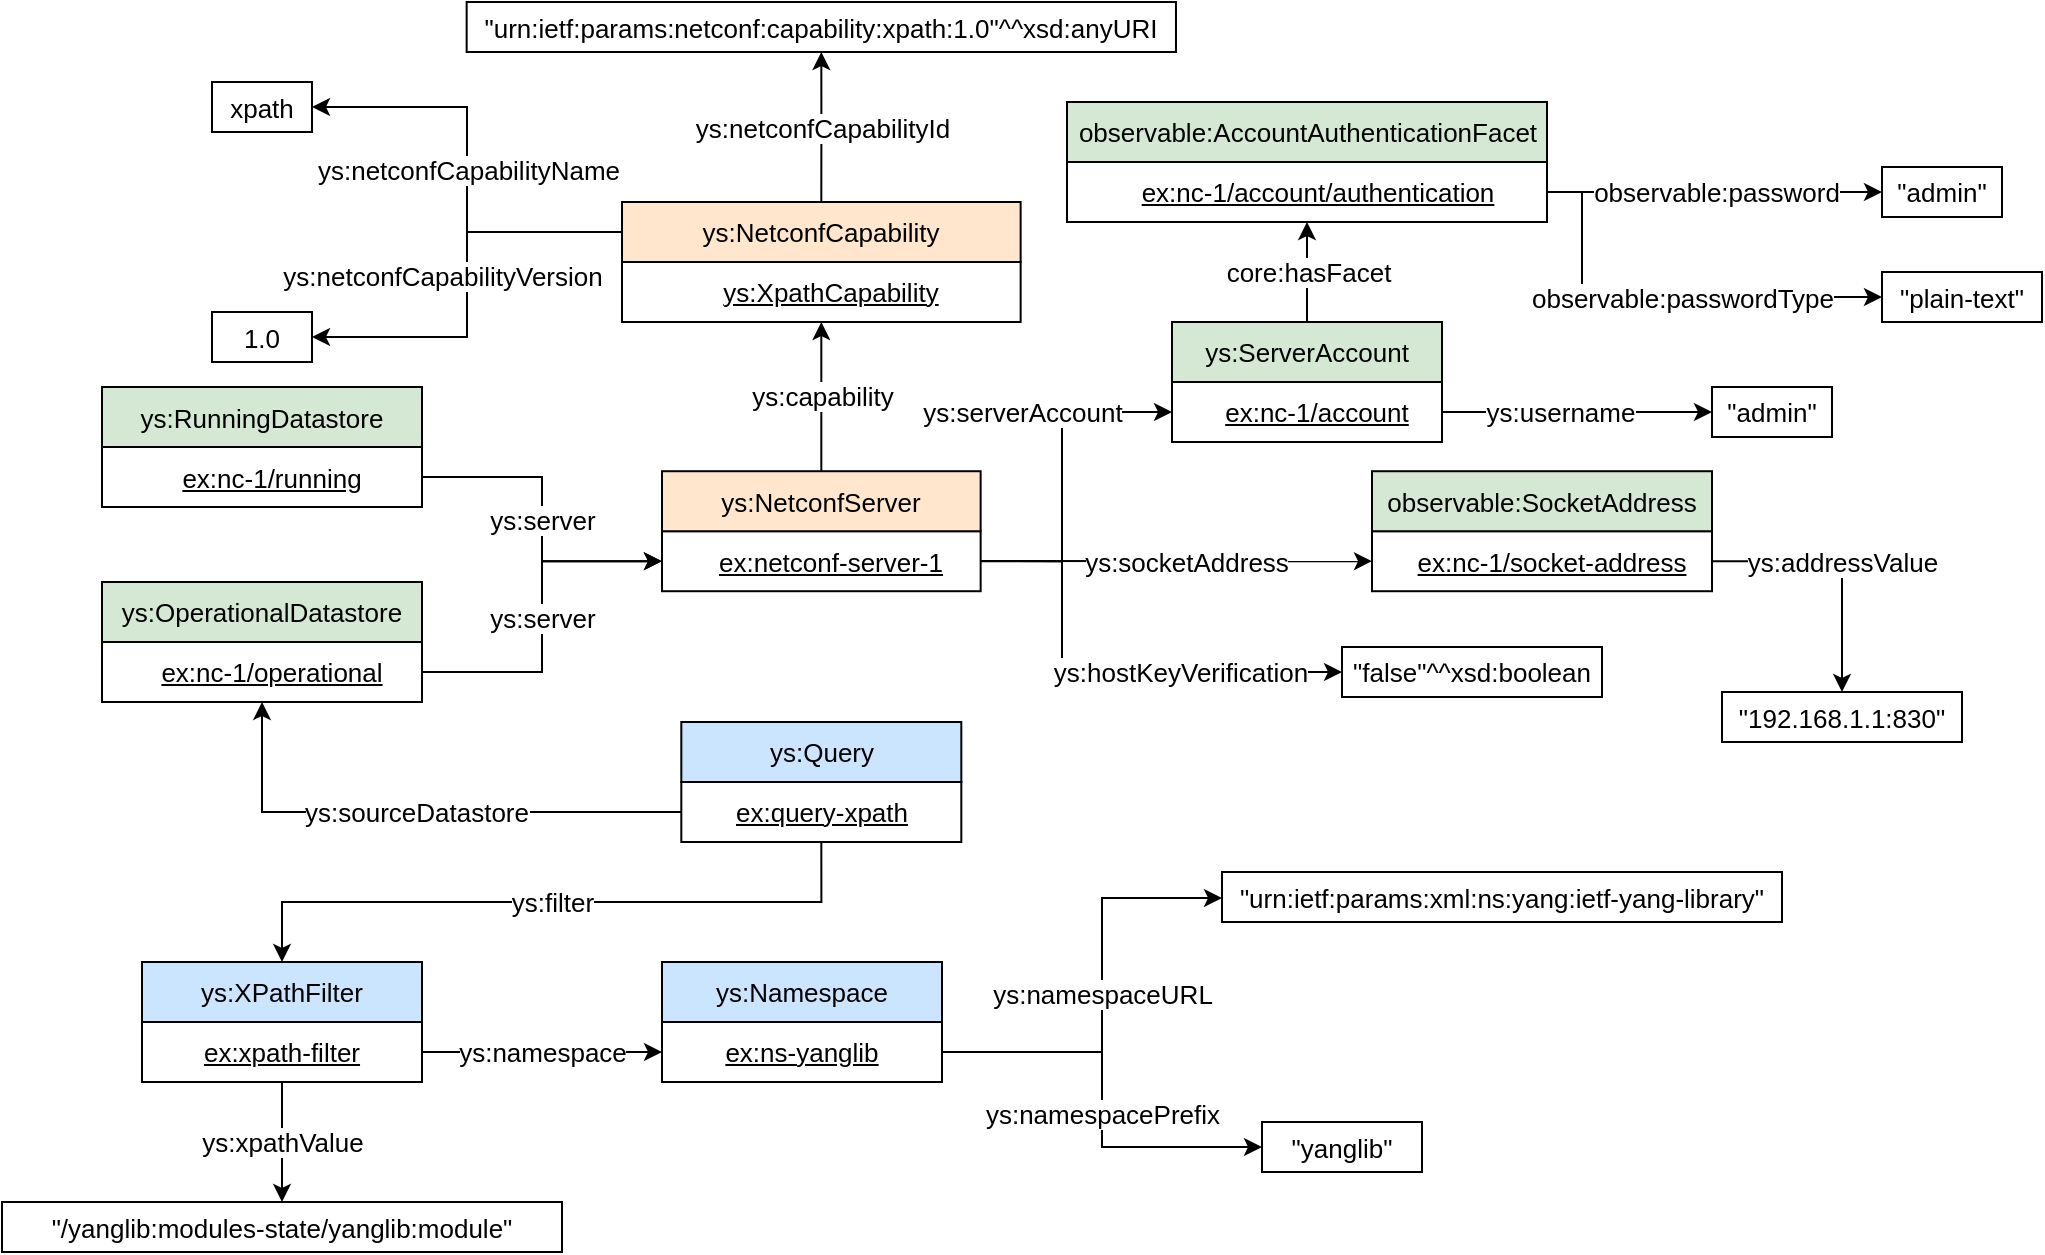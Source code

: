 <mxfile version="26.0.4">
  <diagram id="pzp2v1ahhBAfOaCNUCo-" name="ontology">
    <mxGraphModel dx="954" dy="620" grid="1" gridSize="10" guides="1" tooltips="1" connect="1" arrows="1" fold="1" page="1" pageScale="1" pageWidth="850" pageHeight="1100" math="0" shadow="0">
      <root>
        <mxCell id="0" />
        <mxCell id="1" parent="0" />
        <mxCell id="B6bujYKnu-jf7jByS25X-4" value="ys:socketAddress" style="rounded=0;orthogonalLoop=1;jettySize=auto;html=1;entryX=0;entryY=0.5;entryDx=0;entryDy=0;fontSize=13;spacing=0;strokeColor=#000000;" parent="1" source="B6bujYKnu-jf7jByS25X-1" target="uriCXB63IyaL9OVnKmB8-1" edge="1">
          <mxGeometry x="0.055" relative="1" as="geometry">
            <mxPoint as="offset" />
          </mxGeometry>
        </mxCell>
        <mxCell id="B6bujYKnu-jf7jByS25X-11" value="ys:hostKeyVerification" style="edgeStyle=orthogonalEdgeStyle;rounded=0;orthogonalLoop=1;jettySize=auto;html=1;entryX=0;entryY=0.5;entryDx=0;entryDy=0;fontSize=13;spacing=0;strokeColor=#000000;" parent="1" source="B6bujYKnu-jf7jByS25X-1" target="B6bujYKnu-jf7jByS25X-10" edge="1">
          <mxGeometry x="0.315" relative="1" as="geometry">
            <Array as="points">
              <mxPoint x="930" y="370" />
              <mxPoint x="930" y="425" />
            </Array>
            <mxPoint as="offset" />
          </mxGeometry>
        </mxCell>
        <mxCell id="B6bujYKnu-jf7jByS25X-16" value="ys:server" style="edgeStyle=orthogonalEdgeStyle;rounded=0;orthogonalLoop=1;jettySize=auto;html=1;fontSize=13;spacing=0;strokeColor=#000000;exitX=1;exitY=0.5;exitDx=0;exitDy=0;entryX=0;entryY=0.5;entryDx=0;entryDy=0;" parent="1" source="B6bujYKnu-jf7jByS25X-14" target="B6bujYKnu-jf7jByS25X-1" edge="1">
          <mxGeometry relative="1" as="geometry" />
        </mxCell>
        <mxCell id="dWB66sfnX-RvB3R23JIL-3" value="ys:serverAccount" style="edgeStyle=orthogonalEdgeStyle;rounded=0;orthogonalLoop=1;jettySize=auto;html=1;exitX=1;exitY=0.5;exitDx=0;exitDy=0;entryX=0;entryY=0.5;entryDx=0;entryDy=0;strokeColor=#000000;align=center;verticalAlign=middle;spacing=0;fontFamily=Helvetica;fontSize=13;fontColor=default;labelBackgroundColor=default;endArrow=classic;" parent="1" source="B6bujYKnu-jf7jByS25X-1" target="dWB66sfnX-RvB3R23JIL-1" edge="1">
          <mxGeometry x="0.472" y="30" relative="1" as="geometry">
            <Array as="points">
              <mxPoint x="930" y="370" />
              <mxPoint x="930" y="295" />
            </Array>
            <mxPoint x="-30" y="30" as="offset" />
          </mxGeometry>
        </mxCell>
        <mxCell id="B6bujYKnu-jf7jByS25X-1" value="&lt;div style=&quot;font-size: 13px;&quot;&gt;&lt;u style=&quot;font-size: 13px;&quot;&gt;ex:netconf-server-1&lt;/u&gt;&lt;/div&gt;" style="rounded=0;whiteSpace=wrap;html=1;snapToPoint=1;points=[[0.1,0],[0.2,0],[0.3,0],[0.4,0],[0.5,0],[0.6,0],[0.7,0],[0.8,0],[0.9,0],[0,0.1],[0,0.3],[0,0.5],[0,0.7],[0,0.9],[0.1,1],[0.2,1],[0.3,1],[0.4,1],[0.5,1],[0.6,1],[0.7,1],[0.8,1],[0.9,1],[1,0.1],[1,0.3],[1,0.5],[1,0.7],[1,0.9]];align=center;spacingLeft=10;fontSize=13;spacing=0;strokeColor=#000000;" parent="1" vertex="1">
          <mxGeometry x="730" y="354.61" width="159.32" height="30" as="geometry" />
        </mxCell>
        <mxCell id="B6bujYKnu-jf7jByS25X-20" value="ys:capability" style="edgeStyle=orthogonalEdgeStyle;rounded=0;orthogonalLoop=1;jettySize=auto;html=1;exitX=0.5;exitY=0;exitDx=0;exitDy=0;entryX=0.5;entryY=1;entryDx=0;entryDy=0;fontSize=13;spacing=0;strokeColor=#000000;" parent="1" source="B6bujYKnu-jf7jByS25X-2" target="B6bujYKnu-jf7jByS25X-18" edge="1">
          <mxGeometry relative="1" as="geometry" />
        </mxCell>
        <mxCell id="B6bujYKnu-jf7jByS25X-2" value="ys:NetconfServer" style="rounded=0;whiteSpace=wrap;html=1;snapToPoint=1;points=[[0.1,0],[0.2,0],[0.3,0],[0.4,0],[0.5,0],[0.6,0],[0.7,0],[0.8,0],[0.9,0],[0,0.1],[0,0.3],[0,0.5],[0,0.7],[0,0.9],[0.1,1],[0.2,1],[0.3,1],[0.4,1],[0.5,1],[0.6,1],[0.7,1],[0.8,1],[0.9,1],[1,0.1],[1,0.3],[1,0.5],[1,0.7],[1,0.9]];fillColor=#FFE6CC;strokeColor=#000000;fontSize=13;spacing=0;align=center;verticalAlign=middle;fontFamily=Helvetica;fontColor=default;" parent="1" vertex="1">
          <mxGeometry x="730" y="324.61" width="159.32" height="30" as="geometry" />
        </mxCell>
        <mxCell id="B6bujYKnu-jf7jByS25X-3" value="&quot;192.168.1.1:830&quot;" style="rounded=0;whiteSpace=wrap;html=1;strokeWidth=1;fontStyle=0;fontSize=13;verticalAlign=middle;spacing=0;strokeColor=#000000;" parent="1" vertex="1">
          <mxGeometry x="1260" y="435" width="120" height="25" as="geometry" />
        </mxCell>
        <mxCell id="B6bujYKnu-jf7jByS25X-5" value="&quot;admin&quot;" style="rounded=0;whiteSpace=wrap;html=1;strokeWidth=1;fontStyle=0;fontSize=13;verticalAlign=middle;spacing=0;strokeColor=#000000;" parent="1" vertex="1">
          <mxGeometry x="1255" y="282.5" width="60" height="25" as="geometry" />
        </mxCell>
        <mxCell id="B6bujYKnu-jf7jByS25X-6" value="&quot;admin&quot;" style="rounded=0;whiteSpace=wrap;html=1;strokeWidth=1;fontStyle=0;fontSize=13;verticalAlign=middle;spacing=0;strokeColor=#000000;" parent="1" vertex="1">
          <mxGeometry x="1340" y="172.5" width="60" height="25" as="geometry" />
        </mxCell>
        <mxCell id="B6bujYKnu-jf7jByS25X-7" value="ys:username" style="rounded=0;orthogonalLoop=1;jettySize=auto;html=1;entryX=0;entryY=0.5;entryDx=0;entryDy=0;fontSize=13;exitX=1;exitY=0.5;exitDx=0;exitDy=0;spacing=0;strokeColor=#000000;" parent="1" source="dWB66sfnX-RvB3R23JIL-1" target="B6bujYKnu-jf7jByS25X-5" edge="1">
          <mxGeometry x="-0.124" relative="1" as="geometry">
            <mxPoint x="954" y="440" as="sourcePoint" />
            <mxPoint x="1065" y="393" as="targetPoint" />
            <mxPoint as="offset" />
          </mxGeometry>
        </mxCell>
        <mxCell id="B6bujYKnu-jf7jByS25X-10" value="&quot;false&quot;^^xsd:boolean" style="rounded=0;whiteSpace=wrap;html=1;strokeWidth=1;fontStyle=0;fontSize=13;verticalAlign=middle;spacing=0;strokeColor=#000000;" parent="1" vertex="1">
          <mxGeometry x="1070" y="412.5" width="130" height="25" as="geometry" />
        </mxCell>
        <mxCell id="qInr_ThG9oib2oFg_vFI-1" value="&lt;span style=&quot;font-size: 13px;&quot;&gt;ys:server&lt;/span&gt;" style="edgeStyle=orthogonalEdgeStyle;rounded=0;orthogonalLoop=1;jettySize=auto;html=1;exitX=1;exitY=0.5;exitDx=0;exitDy=0;entryX=0;entryY=0.5;entryDx=0;entryDy=0;" parent="1" source="B6bujYKnu-jf7jByS25X-12" target="B6bujYKnu-jf7jByS25X-1" edge="1">
          <mxGeometry relative="1" as="geometry" />
        </mxCell>
        <mxCell id="B6bujYKnu-jf7jByS25X-12" value="&lt;div style=&quot;font-size: 13px;&quot;&gt;&lt;u style=&quot;font-size: 13px;&quot;&gt;ex:nc-1/running&lt;/u&gt;&lt;/div&gt;" style="rounded=0;whiteSpace=wrap;html=1;snapToPoint=1;points=[[0.1,0],[0.2,0],[0.3,0],[0.4,0],[0.5,0],[0.6,0],[0.7,0],[0.8,0],[0.9,0],[0,0.1],[0,0.3],[0,0.5],[0,0.7],[0,0.9],[0.1,1],[0.2,1],[0.3,1],[0.4,1],[0.5,1],[0.6,1],[0.7,1],[0.8,1],[0.9,1],[1,0.1],[1,0.3],[1,0.5],[1,0.7],[1,0.9]];align=center;spacingLeft=10;fontSize=13;spacing=0;strokeColor=#000000;" parent="1" vertex="1">
          <mxGeometry x="450" y="312.5" width="160" height="30" as="geometry" />
        </mxCell>
        <mxCell id="B6bujYKnu-jf7jByS25X-13" value="ys:RunningDatastore" style="rounded=0;whiteSpace=wrap;html=1;snapToPoint=1;points=[[0.1,0],[0.2,0],[0.3,0],[0.4,0],[0.5,0],[0.6,0],[0.7,0],[0.8,0],[0.9,0],[0,0.1],[0,0.3],[0,0.5],[0,0.7],[0,0.9],[0.1,1],[0.2,1],[0.3,1],[0.4,1],[0.5,1],[0.6,1],[0.7,1],[0.8,1],[0.9,1],[1,0.1],[1,0.3],[1,0.5],[1,0.7],[1,0.9]];fillColor=#d5e8d4;strokeColor=#000000;fontSize=13;spacing=0;" parent="1" vertex="1">
          <mxGeometry x="450" y="282.5" width="160" height="30" as="geometry" />
        </mxCell>
        <mxCell id="B6bujYKnu-jf7jByS25X-14" value="&lt;div style=&quot;font-size: 13px;&quot;&gt;&lt;u style=&quot;font-size: 13px;&quot;&gt;ex:nc-1/operational&lt;/u&gt;&lt;/div&gt;" style="rounded=0;whiteSpace=wrap;html=1;snapToPoint=1;points=[[0.1,0],[0.2,0],[0.3,0],[0.4,0],[0.5,0],[0.6,0],[0.7,0],[0.8,0],[0.9,0],[0,0.1],[0,0.3],[0,0.5],[0,0.7],[0,0.9],[0.1,1],[0.2,1],[0.3,1],[0.4,1],[0.5,1],[0.6,1],[0.7,1],[0.8,1],[0.9,1],[1,0.1],[1,0.3],[1,0.5],[1,0.7],[1,0.9]];align=center;spacingLeft=10;fontSize=13;spacing=0;strokeColor=#000000;" parent="1" vertex="1">
          <mxGeometry x="450" y="410" width="160" height="30" as="geometry" />
        </mxCell>
        <mxCell id="B6bujYKnu-jf7jByS25X-15" value="ys:OperationalDatastore" style="rounded=0;whiteSpace=wrap;html=1;snapToPoint=1;points=[[0.1,0],[0.2,0],[0.3,0],[0.4,0],[0.5,0],[0.6,0],[0.7,0],[0.8,0],[0.9,0],[0,0.1],[0,0.3],[0,0.5],[0,0.7],[0,0.9],[0.1,1],[0.2,1],[0.3,1],[0.4,1],[0.5,1],[0.6,1],[0.7,1],[0.8,1],[0.9,1],[1,0.1],[1,0.3],[1,0.5],[1,0.7],[1,0.9]];fillColor=#d5e8d4;strokeColor=#000000;fontSize=13;spacing=0;" parent="1" vertex="1">
          <mxGeometry x="450" y="380" width="160" height="30" as="geometry" />
        </mxCell>
        <mxCell id="B6bujYKnu-jf7jByS25X-18" value="&lt;div style=&quot;font-size: 13px;&quot;&gt;&lt;u style=&quot;font-size: 13px;&quot;&gt;ys:XpathCapability&lt;/u&gt;&lt;/div&gt;" style="rounded=0;whiteSpace=wrap;html=1;snapToPoint=1;points=[[0.1,0],[0.2,0],[0.3,0],[0.4,0],[0.5,0],[0.6,0],[0.7,0],[0.8,0],[0.9,0],[0,0.1],[0,0.3],[0,0.5],[0,0.7],[0,0.9],[0.1,1],[0.2,1],[0.3,1],[0.4,1],[0.5,1],[0.6,1],[0.7,1],[0.8,1],[0.9,1],[1,0.1],[1,0.3],[1,0.5],[1,0.7],[1,0.9]];align=center;spacingLeft=10;fontSize=13;spacing=0;strokeColor=#000000;" parent="1" vertex="1">
          <mxGeometry x="710" y="220" width="199.32" height="30" as="geometry" />
        </mxCell>
        <mxCell id="qInr_ThG9oib2oFg_vFI-3" value="ys:netconfCapabilityId" style="edgeStyle=orthogonalEdgeStyle;rounded=0;orthogonalLoop=1;jettySize=auto;html=1;exitX=0.5;exitY=0;exitDx=0;exitDy=0;entryX=0.5;entryY=1;entryDx=0;entryDy=0;strokeColor=#000000;align=center;verticalAlign=middle;spacing=0;fontFamily=Helvetica;fontSize=13;fontColor=default;labelBackgroundColor=default;endArrow=classic;" parent="1" source="B6bujYKnu-jf7jByS25X-19" target="qInr_ThG9oib2oFg_vFI-2" edge="1">
          <mxGeometry relative="1" as="geometry" />
        </mxCell>
        <mxCell id="pSPezxkF1Uq7zhd8E0Lf-3" value="ys:netconfCapabilityName" style="edgeStyle=orthogonalEdgeStyle;rounded=0;orthogonalLoop=1;jettySize=auto;html=1;exitX=0;exitY=0.5;exitDx=0;exitDy=0;entryX=1;entryY=0.5;entryDx=0;entryDy=0;strokeColor=#000000;align=center;verticalAlign=middle;spacing=0;fontFamily=Helvetica;fontSize=13;fontColor=default;labelBackgroundColor=default;endArrow=classic;" edge="1" parent="1" source="B6bujYKnu-jf7jByS25X-19" target="pSPezxkF1Uq7zhd8E0Lf-1">
          <mxGeometry relative="1" as="geometry" />
        </mxCell>
        <mxCell id="pSPezxkF1Uq7zhd8E0Lf-4" value="ys:netconfCapabilityVersion" style="edgeStyle=orthogonalEdgeStyle;rounded=0;orthogonalLoop=1;jettySize=auto;html=1;exitX=0;exitY=0.5;exitDx=0;exitDy=0;entryX=1;entryY=0.5;entryDx=0;entryDy=0;strokeColor=#000000;align=center;verticalAlign=middle;spacing=0;fontFamily=Helvetica;fontSize=13;fontColor=default;labelBackgroundColor=default;endArrow=classic;" edge="1" parent="1" source="B6bujYKnu-jf7jByS25X-19" target="pSPezxkF1Uq7zhd8E0Lf-2">
          <mxGeometry x="-0.039" y="-13" relative="1" as="geometry">
            <mxPoint as="offset" />
          </mxGeometry>
        </mxCell>
        <mxCell id="B6bujYKnu-jf7jByS25X-19" value="ys:NetconfCapability" style="rounded=0;whiteSpace=wrap;html=1;snapToPoint=1;points=[[0.1,0],[0.2,0],[0.3,0],[0.4,0],[0.5,0],[0.6,0],[0.7,0],[0.8,0],[0.9,0],[0,0.1],[0,0.3],[0,0.5],[0,0.7],[0,0.9],[0.1,1],[0.2,1],[0.3,1],[0.4,1],[0.5,1],[0.6,1],[0.7,1],[0.8,1],[0.9,1],[1,0.1],[1,0.3],[1,0.5],[1,0.7],[1,0.9]];fillColor=#FFE6CC;strokeColor=#000000;fontSize=13;spacing=0;align=center;verticalAlign=middle;fontFamily=Helvetica;fontColor=default;" parent="1" vertex="1">
          <mxGeometry x="710" y="190" width="199.32" height="30" as="geometry" />
        </mxCell>
        <mxCell id="B6bujYKnu-jf7jByS25X-24" value="ys:sourceDatastore" style="edgeStyle=orthogonalEdgeStyle;rounded=0;orthogonalLoop=1;jettySize=auto;html=1;entryX=0.5;entryY=1;entryDx=0;entryDy=0;fontSize=13;strokeColor=#000000;" parent="1" source="B6bujYKnu-jf7jByS25X-21" target="B6bujYKnu-jf7jByS25X-14" edge="1">
          <mxGeometry relative="1" as="geometry" />
        </mxCell>
        <mxCell id="B6bujYKnu-jf7jByS25X-29" value="ys:filter" style="edgeStyle=orthogonalEdgeStyle;rounded=0;orthogonalLoop=1;jettySize=auto;html=1;exitX=0.5;exitY=1;exitDx=0;exitDy=0;entryX=0.5;entryY=0;entryDx=0;entryDy=0;fontSize=13;strokeColor=#000000;" parent="1" source="B6bujYKnu-jf7jByS25X-21" target="B6bujYKnu-jf7jByS25X-26" edge="1">
          <mxGeometry relative="1" as="geometry" />
        </mxCell>
        <mxCell id="B6bujYKnu-jf7jByS25X-21" value="&lt;div style=&quot;font-size: 13px;&quot;&gt;&lt;u style=&quot;font-size: 13px;&quot;&gt;ex:query-xpath&lt;/u&gt;&lt;/div&gt;" style="rounded=0;whiteSpace=wrap;html=1;snapToPoint=1;points=[[0.1,0],[0.2,0],[0.3,0],[0.4,0],[0.5,0],[0.6,0],[0.7,0],[0.8,0],[0.9,0],[0,0.1],[0,0.3],[0,0.5],[0,0.7],[0,0.9],[0.1,1],[0.2,1],[0.3,1],[0.4,1],[0.5,1],[0.6,1],[0.7,1],[0.8,1],[0.9,1],[1,0.1],[1,0.3],[1,0.5],[1,0.7],[1,0.9]];align=center;spacingLeft=0;fontSize=13;spacing=0;strokeColor=#000000;" parent="1" vertex="1">
          <mxGeometry x="739.66" y="480" width="140" height="30" as="geometry" />
        </mxCell>
        <mxCell id="B6bujYKnu-jf7jByS25X-22" value="ys:Query" style="rounded=0;whiteSpace=wrap;html=1;snapToPoint=1;points=[[0.1,0],[0.2,0],[0.3,0],[0.4,0],[0.5,0],[0.6,0],[0.7,0],[0.8,0],[0.9,0],[0,0.1],[0,0.3],[0,0.5],[0,0.7],[0,0.9],[0.1,1],[0.2,1],[0.3,1],[0.4,1],[0.5,1],[0.6,1],[0.7,1],[0.8,1],[0.9,1],[1,0.1],[1,0.3],[1,0.5],[1,0.7],[1,0.9]];fillColor=#CCE5FF;strokeColor=#000000;fontSize=13;spacing=0;align=center;verticalAlign=middle;fontFamily=Helvetica;fontColor=default;" parent="1" vertex="1">
          <mxGeometry x="739.66" y="450" width="140" height="30" as="geometry" />
        </mxCell>
        <mxCell id="B6bujYKnu-jf7jByS25X-30" value="ys:namespace" style="edgeStyle=orthogonalEdgeStyle;rounded=0;orthogonalLoop=1;jettySize=auto;html=1;entryX=0;entryY=0.5;entryDx=0;entryDy=0;fontSize=13;strokeColor=#000000;" parent="1" source="B6bujYKnu-jf7jByS25X-25" target="B6bujYKnu-jf7jByS25X-27" edge="1">
          <mxGeometry relative="1" as="geometry" />
        </mxCell>
        <mxCell id="B6bujYKnu-jf7jByS25X-35" value="ys:xpathValue" style="edgeStyle=orthogonalEdgeStyle;rounded=0;orthogonalLoop=1;jettySize=auto;html=1;entryX=0.5;entryY=0;entryDx=0;entryDy=0;fontSize=13;strokeColor=#000000;" parent="1" source="B6bujYKnu-jf7jByS25X-25" target="B6bujYKnu-jf7jByS25X-33" edge="1">
          <mxGeometry relative="1" as="geometry" />
        </mxCell>
        <mxCell id="B6bujYKnu-jf7jByS25X-25" value="&lt;div style=&quot;font-size: 13px;&quot;&gt;&lt;u style=&quot;font-size: 13px;&quot;&gt;ex:xpath-filter&lt;/u&gt;&lt;/div&gt;" style="rounded=0;whiteSpace=wrap;html=1;snapToPoint=1;points=[[0.1,0],[0.2,0],[0.3,0],[0.4,0],[0.5,0],[0.6,0],[0.7,0],[0.8,0],[0.9,0],[0,0.1],[0,0.3],[0,0.5],[0,0.7],[0,0.9],[0.1,1],[0.2,1],[0.3,1],[0.4,1],[0.5,1],[0.6,1],[0.7,1],[0.8,1],[0.9,1],[1,0.1],[1,0.3],[1,0.5],[1,0.7],[1,0.9]];align=center;spacingLeft=0;fontSize=13;spacing=0;strokeColor=#000000;" parent="1" vertex="1">
          <mxGeometry x="470" y="600" width="140" height="30" as="geometry" />
        </mxCell>
        <mxCell id="B6bujYKnu-jf7jByS25X-26" value="ys:XPathFilter" style="rounded=0;whiteSpace=wrap;html=1;snapToPoint=1;points=[[0.1,0],[0.2,0],[0.3,0],[0.4,0],[0.5,0],[0.6,0],[0.7,0],[0.8,0],[0.9,0],[0,0.1],[0,0.3],[0,0.5],[0,0.7],[0,0.9],[0.1,1],[0.2,1],[0.3,1],[0.4,1],[0.5,1],[0.6,1],[0.7,1],[0.8,1],[0.9,1],[1,0.1],[1,0.3],[1,0.5],[1,0.7],[1,0.9]];fillColor=#CCE5FF;strokeColor=#000000;fontSize=13;spacing=0;align=center;verticalAlign=middle;fontFamily=Helvetica;fontColor=default;" parent="1" vertex="1">
          <mxGeometry x="470" y="570" width="140" height="30" as="geometry" />
        </mxCell>
        <mxCell id="B6bujYKnu-jf7jByS25X-36" value="ys:namespacePrefix" style="edgeStyle=orthogonalEdgeStyle;rounded=0;orthogonalLoop=1;jettySize=auto;html=1;entryX=0;entryY=0.5;entryDx=0;entryDy=0;fontSize=13;strokeColor=#000000;" parent="1" source="B6bujYKnu-jf7jByS25X-27" target="B6bujYKnu-jf7jByS25X-32" edge="1">
          <mxGeometry x="0.064" relative="1" as="geometry">
            <Array as="points">
              <mxPoint x="950" y="615" />
              <mxPoint x="950" y="662" />
            </Array>
            <mxPoint as="offset" />
          </mxGeometry>
        </mxCell>
        <mxCell id="B6bujYKnu-jf7jByS25X-37" value="ys:namespaceURL" style="edgeStyle=orthogonalEdgeStyle;rounded=0;orthogonalLoop=1;jettySize=auto;html=1;entryX=0;entryY=0.5;entryDx=0;entryDy=0;fontSize=13;exitX=1;exitY=0.5;exitDx=0;exitDy=0;strokeColor=#000000;" parent="1" source="B6bujYKnu-jf7jByS25X-27" target="B6bujYKnu-jf7jByS25X-31" edge="1">
          <mxGeometry x="0.003" relative="1" as="geometry">
            <Array as="points">
              <mxPoint x="950" y="615" />
              <mxPoint x="950" y="538" />
              <mxPoint x="1010" y="538" />
            </Array>
            <mxPoint as="offset" />
          </mxGeometry>
        </mxCell>
        <mxCell id="B6bujYKnu-jf7jByS25X-27" value="&lt;div style=&quot;font-size: 13px;&quot;&gt;&lt;u style=&quot;font-size: 13px;&quot;&gt;ex:ns-yanglib&lt;/u&gt;&lt;/div&gt;" style="rounded=0;whiteSpace=wrap;html=1;snapToPoint=1;points=[[0.1,0],[0.2,0],[0.3,0],[0.4,0],[0.5,0],[0.6,0],[0.7,0],[0.8,0],[0.9,0],[0,0.1],[0,0.3],[0,0.5],[0,0.7],[0,0.9],[0.1,1],[0.2,1],[0.3,1],[0.4,1],[0.5,1],[0.6,1],[0.7,1],[0.8,1],[0.9,1],[1,0.1],[1,0.3],[1,0.5],[1,0.7],[1,0.9]];align=center;spacingLeft=0;fontSize=13;spacing=0;strokeColor=#000000;" parent="1" vertex="1">
          <mxGeometry x="730" y="600" width="140" height="30" as="geometry" />
        </mxCell>
        <mxCell id="B6bujYKnu-jf7jByS25X-28" value="ys:Namespace" style="rounded=0;whiteSpace=wrap;html=1;snapToPoint=1;points=[[0.1,0],[0.2,0],[0.3,0],[0.4,0],[0.5,0],[0.6,0],[0.7,0],[0.8,0],[0.9,0],[0,0.1],[0,0.3],[0,0.5],[0,0.7],[0,0.9],[0.1,1],[0.2,1],[0.3,1],[0.4,1],[0.5,1],[0.6,1],[0.7,1],[0.8,1],[0.9,1],[1,0.1],[1,0.3],[1,0.5],[1,0.7],[1,0.9]];fillColor=#CCE5FF;strokeColor=#000000;fontSize=13;spacing=0;align=center;verticalAlign=middle;fontFamily=Helvetica;fontColor=default;" parent="1" vertex="1">
          <mxGeometry x="730" y="570" width="140" height="30" as="geometry" />
        </mxCell>
        <mxCell id="B6bujYKnu-jf7jByS25X-31" value="&quot;urn:ietf:params:xml:ns:yang:ietf-yang-library&quot;" style="rounded=0;whiteSpace=wrap;html=1;strokeWidth=1;fontStyle=0;fontSize=13;verticalAlign=middle;spacing=0;strokeColor=#000000;" parent="1" vertex="1">
          <mxGeometry x="1010" y="525" width="280" height="25" as="geometry" />
        </mxCell>
        <mxCell id="B6bujYKnu-jf7jByS25X-32" value="&quot;yanglib&quot;" style="rounded=0;whiteSpace=wrap;html=1;strokeWidth=1;fontStyle=0;fontSize=13;verticalAlign=middle;spacing=0;strokeColor=#000000;" parent="1" vertex="1">
          <mxGeometry x="1030" y="650" width="80" height="25" as="geometry" />
        </mxCell>
        <mxCell id="B6bujYKnu-jf7jByS25X-33" value="&quot;/yanglib:modules-state/yanglib:module&quot;" style="rounded=0;whiteSpace=wrap;html=1;strokeWidth=1;fontStyle=0;fontSize=13;verticalAlign=middle;spacing=0;strokeColor=#000000;" parent="1" vertex="1">
          <mxGeometry x="400" y="690" width="280" height="25" as="geometry" />
        </mxCell>
        <mxCell id="dWB66sfnX-RvB3R23JIL-1" value="&lt;div style=&quot;font-size: 13px;&quot;&gt;&lt;u style=&quot;font-size: 13px;&quot;&gt;ex:nc-1/account&lt;/u&gt;&lt;/div&gt;" style="rounded=0;whiteSpace=wrap;html=1;snapToPoint=1;points=[[0.1,0],[0.2,0],[0.3,0],[0.4,0],[0.5,0],[0.6,0],[0.7,0],[0.8,0],[0.9,0],[0,0.1],[0,0.3],[0,0.5],[0,0.7],[0,0.9],[0.1,1],[0.2,1],[0.3,1],[0.4,1],[0.5,1],[0.6,1],[0.7,1],[0.8,1],[0.9,1],[1,0.1],[1,0.3],[1,0.5],[1,0.7],[1,0.9]];align=center;spacingLeft=10;fontSize=13;spacing=0;strokeColor=#000000;" parent="1" vertex="1">
          <mxGeometry x="985" y="280" width="135" height="30" as="geometry" />
        </mxCell>
        <mxCell id="dWB66sfnX-RvB3R23JIL-6" value="core:hasFacet" style="edgeStyle=orthogonalEdgeStyle;rounded=0;orthogonalLoop=1;jettySize=auto;html=1;exitX=0.5;exitY=0;exitDx=0;exitDy=0;entryX=0.5;entryY=1;entryDx=0;entryDy=0;strokeColor=#000000;align=center;verticalAlign=middle;spacing=0;fontFamily=Helvetica;fontSize=13;fontColor=default;labelBackgroundColor=default;endArrow=classic;" parent="1" source="dWB66sfnX-RvB3R23JIL-2" target="dWB66sfnX-RvB3R23JIL-4" edge="1">
          <mxGeometry relative="1" as="geometry" />
        </mxCell>
        <mxCell id="dWB66sfnX-RvB3R23JIL-2" value="ys:ServerAccount" style="rounded=0;whiteSpace=wrap;html=1;snapToPoint=1;points=[[0.1,0],[0.2,0],[0.3,0],[0.4,0],[0.5,0],[0.6,0],[0.7,0],[0.8,0],[0.9,0],[0,0.1],[0,0.3],[0,0.5],[0,0.7],[0,0.9],[0.1,1],[0.2,1],[0.3,1],[0.4,1],[0.5,1],[0.6,1],[0.7,1],[0.8,1],[0.9,1],[1,0.1],[1,0.3],[1,0.5],[1,0.7],[1,0.9]];fillColor=#d5e8d4;strokeColor=#000000;fontSize=13;spacing=0;" parent="1" vertex="1">
          <mxGeometry x="985" y="250" width="135" height="30" as="geometry" />
        </mxCell>
        <mxCell id="dWB66sfnX-RvB3R23JIL-4" value="&lt;div style=&quot;font-size: 13px;&quot;&gt;&lt;u style=&quot;font-size: 13px;&quot;&gt;ex:nc-1/account/authentication&lt;/u&gt;&lt;/div&gt;" style="rounded=0;whiteSpace=wrap;html=1;snapToPoint=1;points=[[0.1,0],[0.2,0],[0.3,0],[0.4,0],[0.5,0],[0.6,0],[0.7,0],[0.8,0],[0.9,0],[0,0.1],[0,0.3],[0,0.5],[0,0.7],[0,0.9],[0.1,1],[0.2,1],[0.3,1],[0.4,1],[0.5,1],[0.6,1],[0.7,1],[0.8,1],[0.9,1],[1,0.1],[1,0.3],[1,0.5],[1,0.7],[1,0.9]];align=center;spacingLeft=10;fontSize=13;spacing=0;strokeColor=#000000;" parent="1" vertex="1">
          <mxGeometry x="932.5" y="170" width="240" height="30" as="geometry" />
        </mxCell>
        <mxCell id="dWB66sfnX-RvB3R23JIL-5" value="observable:AccountAuthenticationFacet" style="rounded=0;whiteSpace=wrap;html=1;snapToPoint=1;points=[[0.1,0],[0.2,0],[0.3,0],[0.4,0],[0.5,0],[0.6,0],[0.7,0],[0.8,0],[0.9,0],[0,0.1],[0,0.3],[0,0.5],[0,0.7],[0,0.9],[0.1,1],[0.2,1],[0.3,1],[0.4,1],[0.5,1],[0.6,1],[0.7,1],[0.8,1],[0.9,1],[1,0.1],[1,0.3],[1,0.5],[1,0.7],[1,0.9]];fillColor=#d5e8d4;strokeColor=#000000;fontSize=13;spacing=0;fontColor=default;align=center;verticalAlign=middle;fontFamily=Helvetica;" parent="1" vertex="1">
          <mxGeometry x="932.5" y="140" width="240" height="30" as="geometry" />
        </mxCell>
        <mxCell id="dWB66sfnX-RvB3R23JIL-11" value="&quot;plain-text&quot;" style="rounded=0;whiteSpace=wrap;html=1;strokeWidth=1;fontStyle=0;fontSize=13;verticalAlign=middle;spacing=0;strokeColor=#000000;" parent="1" vertex="1">
          <mxGeometry x="1340" y="225" width="80" height="25" as="geometry" />
        </mxCell>
        <mxCell id="dWB66sfnX-RvB3R23JIL-12" value="observable:passwordType" style="rounded=0;orthogonalLoop=1;jettySize=auto;html=1;entryX=0;entryY=0.5;entryDx=0;entryDy=0;fontSize=13;spacing=0;exitX=1;exitY=0.5;exitDx=0;exitDy=0;edgeStyle=orthogonalEdgeStyle;strokeColor=#000000;" parent="1" source="dWB66sfnX-RvB3R23JIL-4" target="dWB66sfnX-RvB3R23JIL-11" edge="1">
          <mxGeometry x="0.091" relative="1" as="geometry">
            <mxPoint as="offset" />
            <mxPoint x="1183" y="195" as="sourcePoint" />
            <mxPoint x="1350" y="195" as="targetPoint" />
            <Array as="points">
              <mxPoint x="1190" y="185" />
              <mxPoint x="1190" y="238" />
            </Array>
          </mxGeometry>
        </mxCell>
        <mxCell id="B6bujYKnu-jf7jByS25X-9" value="observable:password" style="rounded=0;orthogonalLoop=1;jettySize=auto;html=1;entryX=0;entryY=0.5;entryDx=0;entryDy=0;fontSize=13;spacing=0;exitX=1;exitY=0.5;exitDx=0;exitDy=0;strokeColor=#000000;" parent="1" source="dWB66sfnX-RvB3R23JIL-4" target="B6bujYKnu-jf7jByS25X-6" edge="1">
          <mxGeometry x="0.002" relative="1" as="geometry">
            <mxPoint as="offset" />
          </mxGeometry>
        </mxCell>
        <mxCell id="uriCXB63IyaL9OVnKmB8-3" value="ys:addressValue" style="edgeStyle=orthogonalEdgeStyle;rounded=0;orthogonalLoop=1;jettySize=auto;html=1;exitX=1;exitY=0.5;exitDx=0;exitDy=0;entryX=0.5;entryY=0;entryDx=0;entryDy=0;strokeColor=#000000;align=center;verticalAlign=middle;spacing=0;fontFamily=Helvetica;fontSize=13;fontColor=default;labelBackgroundColor=default;endArrow=classic;" parent="1" source="uriCXB63IyaL9OVnKmB8-1" target="B6bujYKnu-jf7jByS25X-3" edge="1">
          <mxGeometry relative="1" as="geometry" />
        </mxCell>
        <mxCell id="uriCXB63IyaL9OVnKmB8-1" value="&lt;div style=&quot;font-size: 13px;&quot;&gt;&lt;u style=&quot;font-size: 13px;&quot;&gt;ex:nc-1/socket-address&lt;/u&gt;&lt;/div&gt;" style="rounded=0;whiteSpace=wrap;html=1;snapToPoint=1;points=[[0.1,0],[0.2,0],[0.3,0],[0.4,0],[0.5,0],[0.6,0],[0.7,0],[0.8,0],[0.9,0],[0,0.1],[0,0.3],[0,0.5],[0,0.7],[0,0.9],[0.1,1],[0.2,1],[0.3,1],[0.4,1],[0.5,1],[0.6,1],[0.7,1],[0.8,1],[0.9,1],[1,0.1],[1,0.3],[1,0.5],[1,0.7],[1,0.9]];align=center;spacingLeft=10;fontSize=13;spacing=0;strokeColor=#000000;" parent="1" vertex="1">
          <mxGeometry x="1085" y="354.61" width="170" height="30" as="geometry" />
        </mxCell>
        <mxCell id="uriCXB63IyaL9OVnKmB8-2" value="observable:SocketAddress" style="rounded=0;whiteSpace=wrap;html=1;snapToPoint=1;points=[[0.1,0],[0.2,0],[0.3,0],[0.4,0],[0.5,0],[0.6,0],[0.7,0],[0.8,0],[0.9,0],[0,0.1],[0,0.3],[0,0.5],[0,0.7],[0,0.9],[0.1,1],[0.2,1],[0.3,1],[0.4,1],[0.5,1],[0.6,1],[0.7,1],[0.8,1],[0.9,1],[1,0.1],[1,0.3],[1,0.5],[1,0.7],[1,0.9]];fillColor=#d5e8d4;strokeColor=#000000;fontSize=13;spacing=0;fontColor=default;align=center;verticalAlign=middle;fontFamily=Helvetica;" parent="1" vertex="1">
          <mxGeometry x="1085" y="324.61" width="170" height="30" as="geometry" />
        </mxCell>
        <mxCell id="qInr_ThG9oib2oFg_vFI-2" value="&quot;urn:ietf:params:netconf:capability:xpath:1.0&quot;^^xsd:anyURI" style="rounded=0;whiteSpace=wrap;html=1;strokeWidth=1;fontStyle=0;fontSize=13;verticalAlign=middle;spacing=0;strokeColor=#000000;" parent="1" vertex="1">
          <mxGeometry x="632.33" y="90" width="354.66" height="25" as="geometry" />
        </mxCell>
        <mxCell id="pSPezxkF1Uq7zhd8E0Lf-1" value="xpath" style="rounded=0;whiteSpace=wrap;html=1;strokeWidth=1;fontStyle=0;fontSize=13;verticalAlign=middle;spacing=0;strokeColor=#000000;" vertex="1" parent="1">
          <mxGeometry x="505" y="130" width="50" height="25" as="geometry" />
        </mxCell>
        <mxCell id="pSPezxkF1Uq7zhd8E0Lf-2" value="1.0" style="rounded=0;whiteSpace=wrap;html=1;strokeWidth=1;fontStyle=0;fontSize=13;verticalAlign=middle;spacing=0;strokeColor=#000000;" vertex="1" parent="1">
          <mxGeometry x="505" y="245" width="50" height="25" as="geometry" />
        </mxCell>
      </root>
    </mxGraphModel>
  </diagram>
</mxfile>
